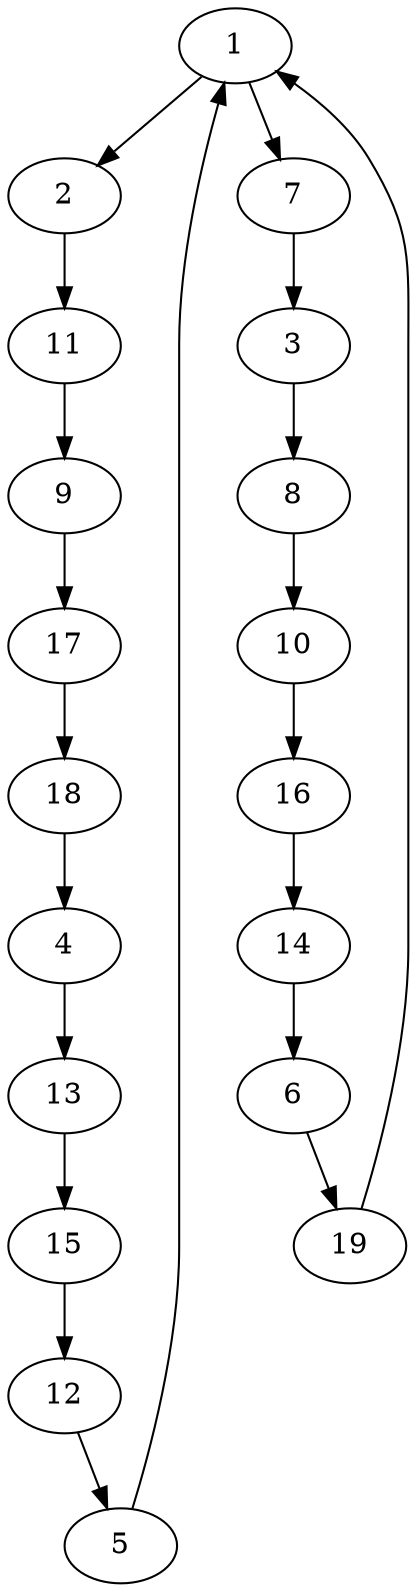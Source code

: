 digraph cvrp{
1;
2;
3;
4;
5;
6;
7;
8;
9;
10;
11;
12;
13;
14;
15;
16;
17;
18;
19;
1->2;1->7;2->11;3->8;4->13;5->1;6->19;7->3;8->10;9->17;10->16;11->9;12->5;13->15;14->6;15->12;16->14;17->18;18->4;19->1;}